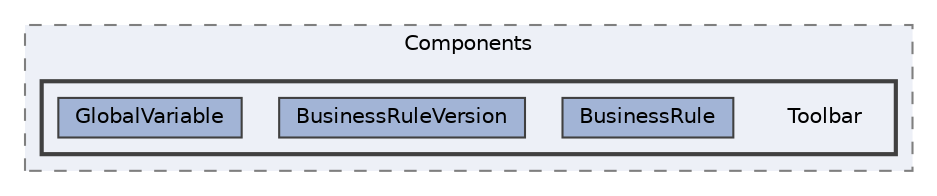 digraph "Web/Modules/EleWise.ELMA.BusinessRules.Web/Components/Toolbar"
{
 // LATEX_PDF_SIZE
  bgcolor="transparent";
  edge [fontname=Helvetica,fontsize=10,labelfontname=Helvetica,labelfontsize=10];
  node [fontname=Helvetica,fontsize=10,shape=box,height=0.2,width=0.4];
  compound=true
  subgraph clusterdir_d342b6e4fab5682e5727f5d22fb9b7fc {
    graph [ bgcolor="#edf0f7", pencolor="grey50", label="Components", fontname=Helvetica,fontsize=10 style="filled,dashed", URL="dir_d342b6e4fab5682e5727f5d22fb9b7fc.html",tooltip=""]
  subgraph clusterdir_e4317b014122b5cab96909219f7cdda1 {
    graph [ bgcolor="#edf0f7", pencolor="grey25", label="", fontname=Helvetica,fontsize=10 style="filled,bold", URL="dir_e4317b014122b5cab96909219f7cdda1.html",tooltip=""]
    dir_e4317b014122b5cab96909219f7cdda1 [shape=plaintext, label="Toolbar"];
  dir_0db62d71a633a7893ff9bd7f29a35b15 [label="BusinessRule", fillcolor="#a2b4d6", color="grey25", style="filled", URL="dir_0db62d71a633a7893ff9bd7f29a35b15.html",tooltip=""];
  dir_3ec224fcf72a365bb919cf0ea9e8812f [label="BusinessRuleVersion", fillcolor="#a2b4d6", color="grey25", style="filled", URL="dir_3ec224fcf72a365bb919cf0ea9e8812f.html",tooltip=""];
  dir_1e5ac44e07fcb0ee83a7a4d151538b25 [label="GlobalVariable", fillcolor="#a2b4d6", color="grey25", style="filled", URL="dir_1e5ac44e07fcb0ee83a7a4d151538b25.html",tooltip=""];
  }
  }
}
